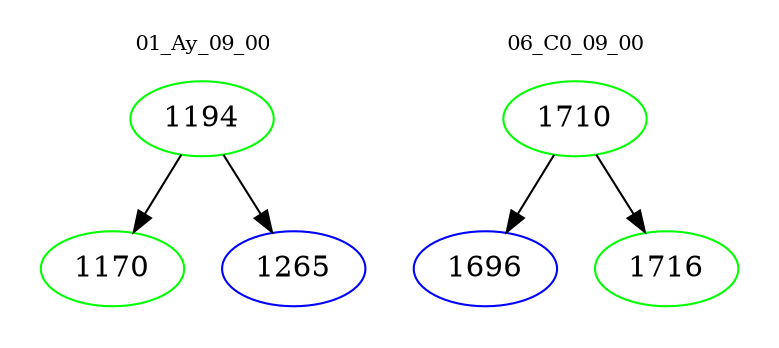 digraph{
subgraph cluster_0 {
color = white
label = "01_Ay_09_00";
fontsize=10;
T0_1194 [label="1194", color="green"]
T0_1194 -> T0_1170 [color="black"]
T0_1170 [label="1170", color="green"]
T0_1194 -> T0_1265 [color="black"]
T0_1265 [label="1265", color="blue"]
}
subgraph cluster_1 {
color = white
label = "06_C0_09_00";
fontsize=10;
T1_1710 [label="1710", color="green"]
T1_1710 -> T1_1696 [color="black"]
T1_1696 [label="1696", color="blue"]
T1_1710 -> T1_1716 [color="black"]
T1_1716 [label="1716", color="green"]
}
}
